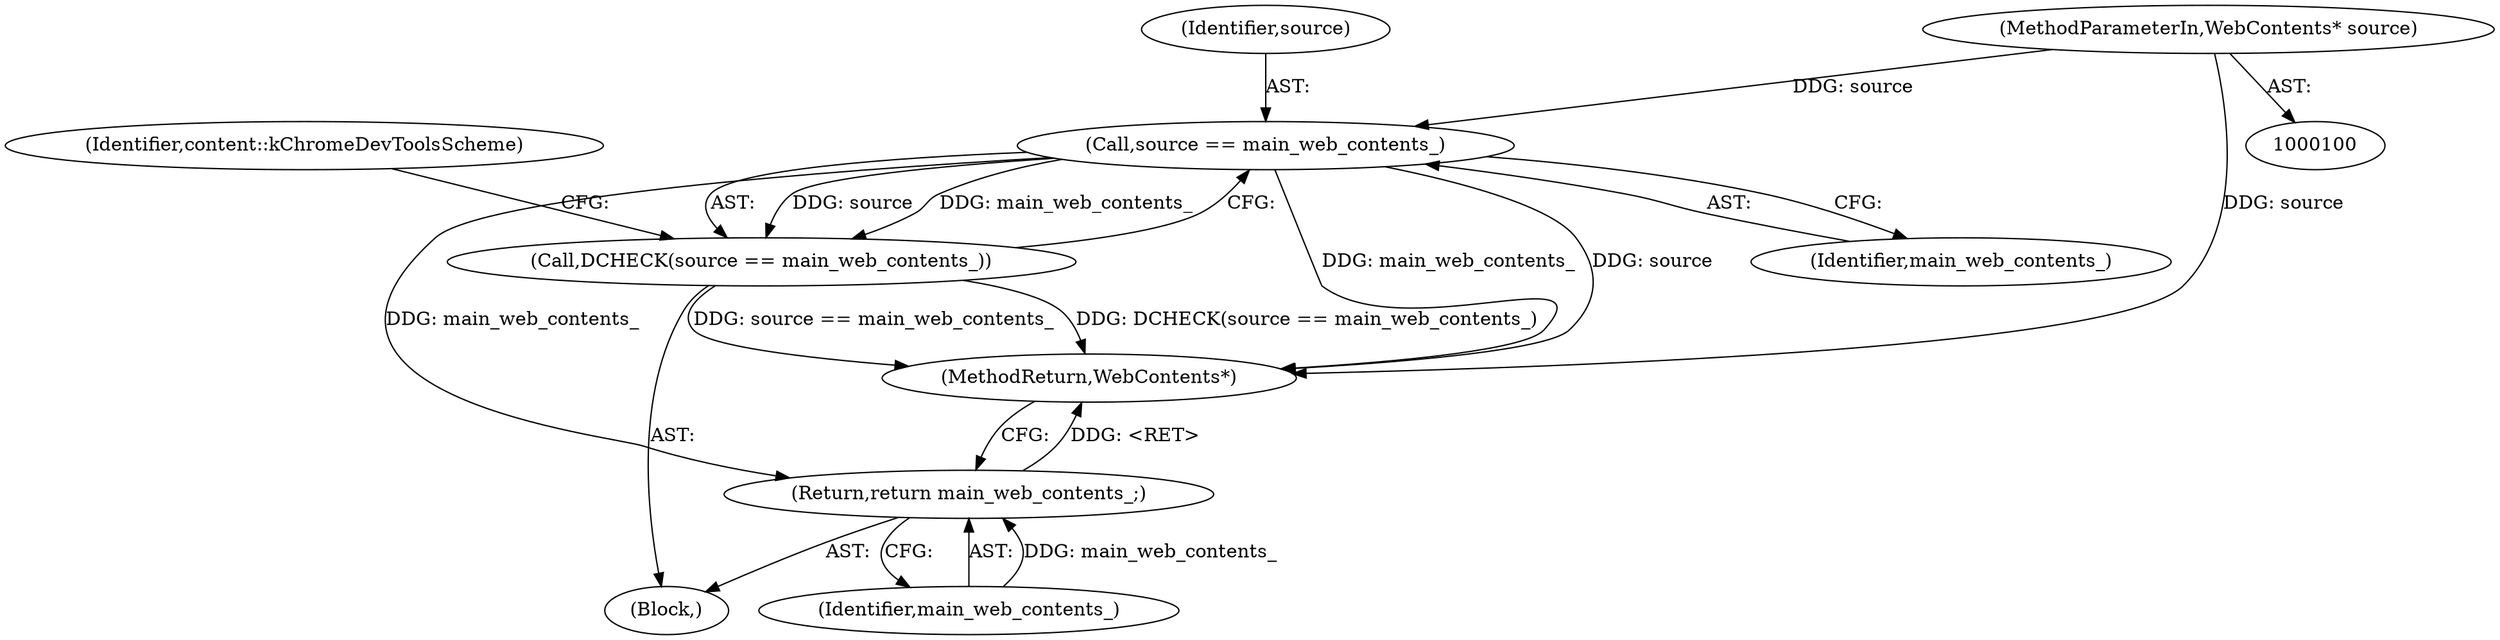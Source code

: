 digraph "0_Chrome_a8ef19900d003ff7078fe4fcec8f63496b18f0dc@API" {
"1000105" [label="(Call,source == main_web_contents_)"];
"1000101" [label="(MethodParameterIn,WebContents* source)"];
"1000104" [label="(Call,DCHECK(source == main_web_contents_))"];
"1000135" [label="(Return,return main_web_contents_;)"];
"1000105" [label="(Call,source == main_web_contents_)"];
"1000101" [label="(MethodParameterIn,WebContents* source)"];
"1000103" [label="(Block,)"];
"1000111" [label="(Identifier,content::kChromeDevToolsScheme)"];
"1000137" [label="(MethodReturn,WebContents*)"];
"1000104" [label="(Call,DCHECK(source == main_web_contents_))"];
"1000107" [label="(Identifier,main_web_contents_)"];
"1000136" [label="(Identifier,main_web_contents_)"];
"1000106" [label="(Identifier,source)"];
"1000135" [label="(Return,return main_web_contents_;)"];
"1000105" -> "1000104"  [label="AST: "];
"1000105" -> "1000107"  [label="CFG: "];
"1000106" -> "1000105"  [label="AST: "];
"1000107" -> "1000105"  [label="AST: "];
"1000104" -> "1000105"  [label="CFG: "];
"1000105" -> "1000137"  [label="DDG: main_web_contents_"];
"1000105" -> "1000137"  [label="DDG: source"];
"1000105" -> "1000104"  [label="DDG: source"];
"1000105" -> "1000104"  [label="DDG: main_web_contents_"];
"1000101" -> "1000105"  [label="DDG: source"];
"1000105" -> "1000135"  [label="DDG: main_web_contents_"];
"1000101" -> "1000100"  [label="AST: "];
"1000101" -> "1000137"  [label="DDG: source"];
"1000104" -> "1000103"  [label="AST: "];
"1000111" -> "1000104"  [label="CFG: "];
"1000104" -> "1000137"  [label="DDG: DCHECK(source == main_web_contents_)"];
"1000104" -> "1000137"  [label="DDG: source == main_web_contents_"];
"1000135" -> "1000103"  [label="AST: "];
"1000135" -> "1000136"  [label="CFG: "];
"1000136" -> "1000135"  [label="AST: "];
"1000137" -> "1000135"  [label="CFG: "];
"1000135" -> "1000137"  [label="DDG: <RET>"];
"1000136" -> "1000135"  [label="DDG: main_web_contents_"];
}

